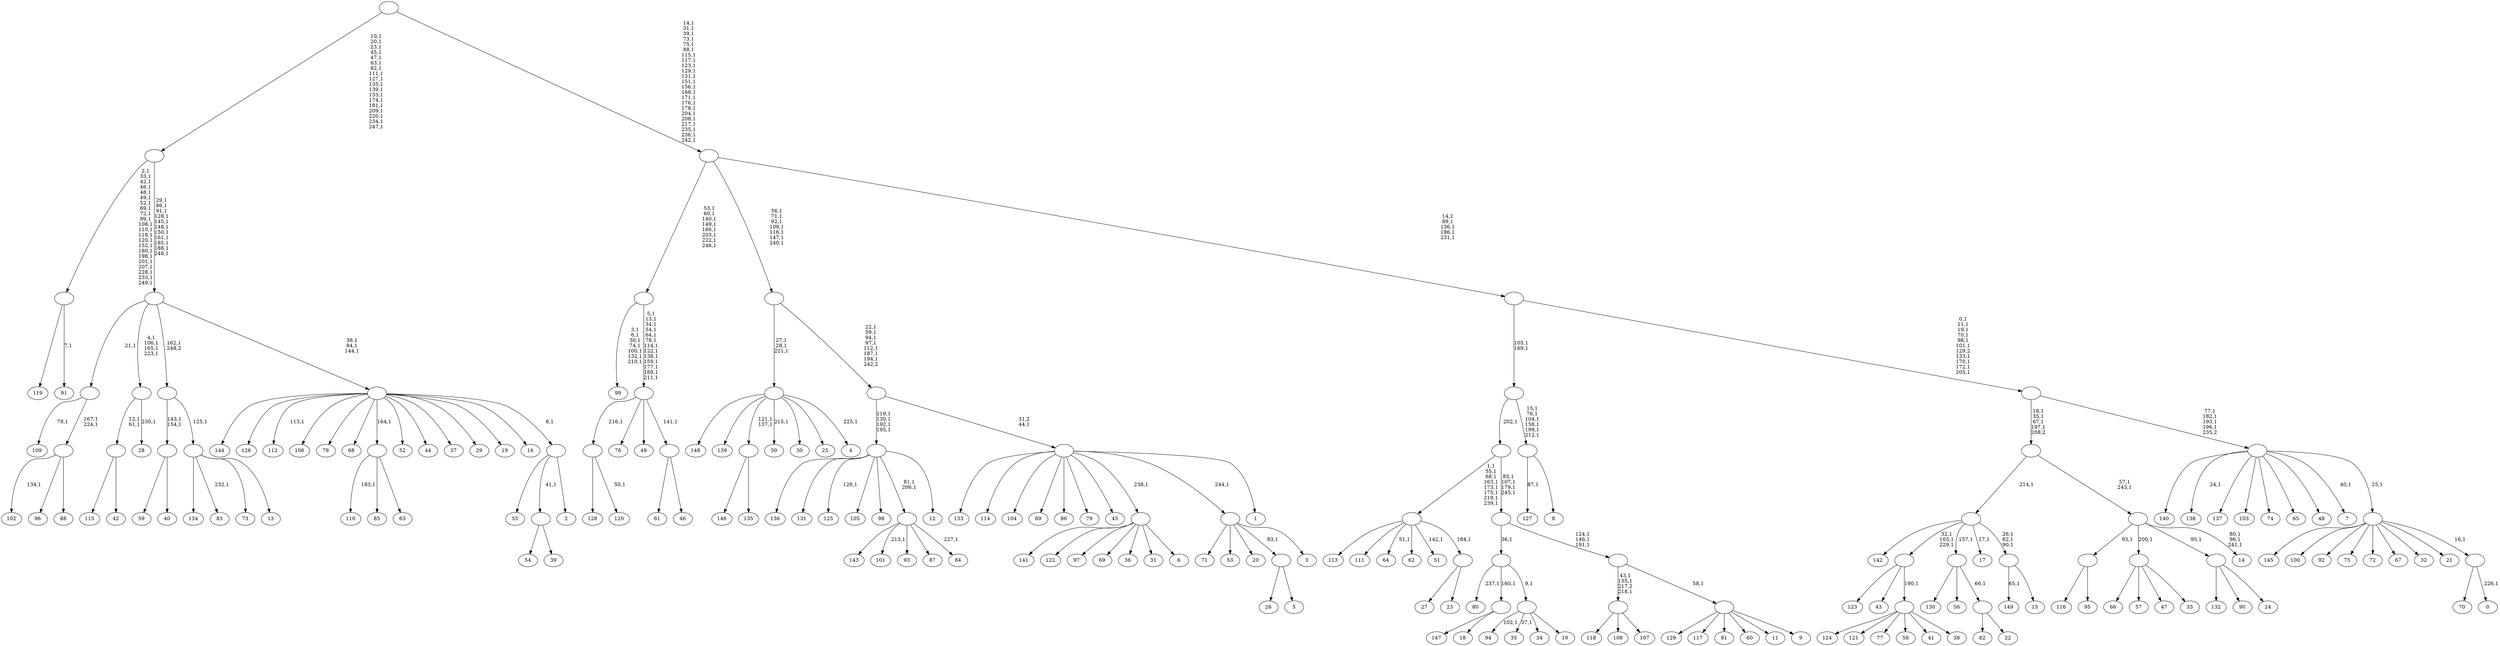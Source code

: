 digraph T {
	400 [label="149"]
	398 [label="148"]
	397 [label="147"]
	396 [label="146"]
	395 [label="145"]
	394 [label="144"]
	393 [label="143"]
	392 [label="142"]
	391 [label="141"]
	390 [label="140"]
	389 [label="139"]
	388 [label="138"]
	386 [label="137"]
	385 [label="136"]
	384 [label="135"]
	383 [label=""]
	381 [label="134"]
	380 [label="133"]
	379 [label="132"]
	378 [label="131"]
	377 [label="130"]
	376 [label="129"]
	375 [label="128"]
	374 [label="127"]
	372 [label="126"]
	371 [label="125"]
	369 [label="124"]
	368 [label="123"]
	367 [label="122"]
	366 [label="121"]
	365 [label="120"]
	363 [label=""]
	362 [label="119"]
	361 [label="118"]
	360 [label="117"]
	359 [label="116"]
	358 [label="115"]
	357 [label="114"]
	356 [label="113"]
	355 [label="112"]
	353 [label="111"]
	352 [label="110"]
	350 [label="109"]
	348 [label="108"]
	347 [label="107"]
	346 [label=""]
	343 [label="106"]
	342 [label="105"]
	341 [label="104"]
	340 [label="103"]
	339 [label="102"]
	337 [label="101"]
	335 [label="100"]
	334 [label="99"]
	326 [label="98"]
	325 [label="97"]
	324 [label="96"]
	323 [label="95"]
	322 [label=""]
	321 [label="94"]
	319 [label="93"]
	318 [label="92"]
	317 [label="91"]
	315 [label=""]
	293 [label="90"]
	292 [label="89"]
	291 [label="88"]
	290 [label=""]
	288 [label=""]
	287 [label="87"]
	286 [label="86"]
	285 [label="85"]
	284 [label="84"]
	282 [label=""]
	280 [label="83"]
	278 [label="82"]
	277 [label="81"]
	276 [label="80"]
	274 [label="79"]
	273 [label="78"]
	272 [label="77"]
	271 [label="76"]
	270 [label="75"]
	269 [label="74"]
	268 [label="73"]
	267 [label="72"]
	266 [label="71"]
	265 [label="70"]
	264 [label="69"]
	263 [label="68"]
	262 [label="67"]
	261 [label="66"]
	260 [label="65"]
	259 [label="64"]
	257 [label="63"]
	256 [label=""]
	255 [label="62"]
	254 [label="61"]
	253 [label="60"]
	252 [label="59"]
	251 [label="58"]
	250 [label="57"]
	249 [label="56"]
	248 [label="55"]
	247 [label="54"]
	246 [label="53"]
	245 [label="52"]
	244 [label="51"]
	242 [label="50"]
	240 [label="49"]
	239 [label="48"]
	238 [label="47"]
	237 [label="46"]
	236 [label=""]
	235 [label=""]
	222 [label=""]
	214 [label="45"]
	213 [label="44"]
	212 [label="43"]
	211 [label="42"]
	210 [label=""]
	208 [label="41"]
	207 [label="40"]
	206 [label=""]
	204 [label="39"]
	203 [label=""]
	202 [label="38"]
	201 [label=""]
	200 [label=""]
	197 [label="37"]
	196 [label="36"]
	195 [label="35"]
	193 [label="34"]
	192 [label="33"]
	191 [label=""]
	190 [label="32"]
	189 [label="31"]
	188 [label="30"]
	187 [label="29"]
	186 [label="28"]
	184 [label=""]
	180 [label="27"]
	179 [label="26"]
	178 [label="25"]
	177 [label="24"]
	176 [label=""]
	175 [label="23"]
	174 [label=""]
	173 [label=""]
	165 [label="22"]
	164 [label=""]
	163 [label=""]
	162 [label="21"]
	161 [label="20"]
	160 [label="19"]
	159 [label="18"]
	158 [label=""]
	157 [label="17"]
	155 [label="16"]
	154 [label="15"]
	153 [label=""]
	150 [label=""]
	149 [label="14"]
	145 [label=""]
	143 [label=""]
	139 [label="13"]
	138 [label=""]
	137 [label=""]
	136 [label="12"]
	135 [label=""]
	131 [label="11"]
	130 [label="10"]
	129 [label=""]
	128 [label=""]
	127 [label="9"]
	126 [label=""]
	125 [label=""]
	122 [label=""]
	118 [label=""]
	117 [label="8"]
	116 [label=""]
	110 [label=""]
	108 [label="7"]
	106 [label="6"]
	105 [label=""]
	104 [label="5"]
	103 [label=""]
	102 [label="4"]
	100 [label=""]
	97 [label="3"]
	96 [label=""]
	95 [label="2"]
	94 [label=""]
	93 [label=""]
	90 [label=""]
	79 [label=""]
	61 [label="1"]
	60 [label=""]
	59 [label=""]
	52 [label=""]
	45 [label="0"]
	43 [label=""]
	42 [label=""]
	41 [label=""]
	37 [label=""]
	27 [label=""]
	23 [label=""]
	0 [label=""]
	383 -> 396 [label=""]
	383 -> 384 [label=""]
	363 -> 365 [label="50,1"]
	363 -> 375 [label=""]
	346 -> 361 [label=""]
	346 -> 348 [label=""]
	346 -> 347 [label=""]
	322 -> 359 [label=""]
	322 -> 323 [label=""]
	315 -> 317 [label="7,1"]
	315 -> 362 [label=""]
	290 -> 339 [label="134,1"]
	290 -> 324 [label=""]
	290 -> 291 [label=""]
	288 -> 290 [label="167,1\n224,1"]
	288 -> 350 [label="79,1"]
	282 -> 284 [label="227,1"]
	282 -> 337 [label="213,1"]
	282 -> 393 [label=""]
	282 -> 319 [label=""]
	282 -> 287 [label=""]
	256 -> 352 [label="183,1"]
	256 -> 285 [label=""]
	256 -> 257 [label=""]
	236 -> 254 [label=""]
	236 -> 237 [label=""]
	235 -> 363 [label="216,1"]
	235 -> 271 [label=""]
	235 -> 240 [label=""]
	235 -> 236 [label="141,1"]
	222 -> 235 [label="5,1\n13,1\n34,1\n54,1\n64,1\n78,1\n114,1\n122,1\n138,1\n159,1\n177,1\n189,1\n211,1"]
	222 -> 334 [label="3,1\n6,1\n30,1\n74,1\n100,1\n132,1\n210,1"]
	210 -> 358 [label=""]
	210 -> 211 [label=""]
	206 -> 252 [label=""]
	206 -> 207 [label=""]
	203 -> 247 [label=""]
	203 -> 204 [label=""]
	201 -> 369 [label=""]
	201 -> 366 [label=""]
	201 -> 272 [label=""]
	201 -> 251 [label=""]
	201 -> 208 [label=""]
	201 -> 202 [label=""]
	200 -> 368 [label=""]
	200 -> 212 [label=""]
	200 -> 201 [label="190,1"]
	191 -> 261 [label=""]
	191 -> 250 [label=""]
	191 -> 238 [label=""]
	191 -> 192 [label=""]
	184 -> 186 [label="230,1"]
	184 -> 210 [label="12,1\n61,1"]
	176 -> 379 [label=""]
	176 -> 293 [label=""]
	176 -> 177 [label=""]
	174 -> 180 [label=""]
	174 -> 175 [label=""]
	173 -> 244 [label="142,1"]
	173 -> 259 [label="51,1"]
	173 -> 356 [label=""]
	173 -> 353 [label=""]
	173 -> 255 [label=""]
	173 -> 174 [label="184,1"]
	164 -> 278 [label=""]
	164 -> 165 [label=""]
	163 -> 377 [label=""]
	163 -> 249 [label=""]
	163 -> 164 [label="66,1"]
	158 -> 397 [label=""]
	158 -> 159 [label=""]
	153 -> 400 [label="65,1"]
	153 -> 154 [label=""]
	150 -> 153 [label="26,1\n62,1\n90,1"]
	150 -> 157 [label="17,1"]
	150 -> 200 [label="32,1\n103,1\n229,1"]
	150 -> 392 [label=""]
	150 -> 163 [label="157,1"]
	145 -> 149 [label="80,1\n96,1\n241,1"]
	145 -> 322 [label="93,1"]
	145 -> 191 [label="200,1"]
	145 -> 176 [label="95,1"]
	143 -> 145 [label="57,1\n243,1"]
	143 -> 150 [label="214,1"]
	138 -> 280 [label="232,1"]
	138 -> 381 [label=""]
	138 -> 268 [label=""]
	138 -> 139 [label=""]
	137 -> 206 [label="143,1\n154,1"]
	137 -> 138 [label="125,1"]
	135 -> 282 [label="81,1\n206,1"]
	135 -> 371 [label="126,1"]
	135 -> 385 [label=""]
	135 -> 378 [label=""]
	135 -> 342 [label=""]
	135 -> 326 [label=""]
	135 -> 136 [label=""]
	129 -> 195 [label="37,1"]
	129 -> 321 [label="102,1"]
	129 -> 193 [label=""]
	129 -> 130 [label=""]
	128 -> 276 [label="237,1"]
	128 -> 158 [label="160,1"]
	128 -> 129 [label="9,1"]
	126 -> 376 [label=""]
	126 -> 360 [label=""]
	126 -> 277 [label=""]
	126 -> 253 [label=""]
	126 -> 131 [label=""]
	126 -> 127 [label=""]
	125 -> 346 [label="43,1\n155,1\n217,2\n218,1"]
	125 -> 126 [label="58,1"]
	122 -> 125 [label="124,1\n146,1\n191,1"]
	122 -> 128 [label="36,1"]
	118 -> 122 [label="85,1\n107,1\n179,1\n245,1"]
	118 -> 173 [label="1,1\n55,1\n68,1\n163,1\n173,1\n175,1\n219,1\n239,1"]
	116 -> 374 [label="87,1"]
	116 -> 117 [label=""]
	110 -> 116 [label="15,1\n76,1\n104,1\n158,1\n199,1\n212,1"]
	110 -> 118 [label="202,1"]
	105 -> 391 [label=""]
	105 -> 367 [label=""]
	105 -> 325 [label=""]
	105 -> 264 [label=""]
	105 -> 196 [label=""]
	105 -> 189 [label=""]
	105 -> 106 [label=""]
	103 -> 179 [label=""]
	103 -> 104 [label=""]
	100 -> 102 [label="225,1"]
	100 -> 242 [label="215,1"]
	100 -> 383 [label="121,1\n137,1"]
	100 -> 398 [label=""]
	100 -> 389 [label=""]
	100 -> 188 [label=""]
	100 -> 178 [label=""]
	96 -> 266 [label=""]
	96 -> 246 [label=""]
	96 -> 161 [label=""]
	96 -> 103 [label="83,1"]
	96 -> 97 [label=""]
	94 -> 248 [label=""]
	94 -> 203 [label="41,1"]
	94 -> 95 [label=""]
	93 -> 355 [label="113,1"]
	93 -> 394 [label=""]
	93 -> 372 [label=""]
	93 -> 343 [label=""]
	93 -> 273 [label=""]
	93 -> 263 [label=""]
	93 -> 256 [label="164,1"]
	93 -> 245 [label=""]
	93 -> 213 [label=""]
	93 -> 197 [label=""]
	93 -> 187 [label=""]
	93 -> 160 [label=""]
	93 -> 155 [label=""]
	93 -> 94 [label="8,1"]
	90 -> 93 [label="38,1\n84,1\n144,1"]
	90 -> 184 [label="4,1\n106,1\n165,1\n223,1"]
	90 -> 288 [label="21,1"]
	90 -> 137 [label="162,1\n248,2"]
	79 -> 90 [label="29,1\n86,1\n91,1\n128,1\n145,1\n148,1\n150,1\n161,1\n185,1\n188,1\n248,1"]
	79 -> 315 [label="2,1\n33,1\n42,1\n46,1\n48,1\n49,1\n52,1\n69,1\n72,1\n99,1\n108,1\n110,1\n118,1\n120,1\n152,1\n180,1\n198,1\n201,1\n207,1\n228,1\n233,1\n249,1"]
	60 -> 380 [label=""]
	60 -> 357 [label=""]
	60 -> 341 [label=""]
	60 -> 292 [label=""]
	60 -> 286 [label=""]
	60 -> 274 [label=""]
	60 -> 214 [label=""]
	60 -> 105 [label="238,1"]
	60 -> 96 [label="244,1"]
	60 -> 61 [label=""]
	59 -> 135 [label="119,1\n130,1\n192,1\n195,1"]
	59 -> 60 [label="31,2\n44,1"]
	52 -> 59 [label="22,1\n59,1\n94,1\n97,1\n112,1\n187,1\n194,1\n242,2"]
	52 -> 100 [label="27,1\n28,1\n221,1"]
	43 -> 45 [label="226,1"]
	43 -> 265 [label=""]
	42 -> 395 [label=""]
	42 -> 335 [label=""]
	42 -> 318 [label=""]
	42 -> 270 [label=""]
	42 -> 267 [label=""]
	42 -> 262 [label=""]
	42 -> 190 [label=""]
	42 -> 162 [label=""]
	42 -> 43 [label="16,1"]
	41 -> 108 [label="40,1"]
	41 -> 388 [label="24,1"]
	41 -> 390 [label=""]
	41 -> 386 [label=""]
	41 -> 340 [label=""]
	41 -> 269 [label=""]
	41 -> 260 [label=""]
	41 -> 239 [label=""]
	41 -> 42 [label="25,1"]
	37 -> 41 [label="77,1\n182,1\n193,1\n196,1\n235,2"]
	37 -> 143 [label="18,1\n35,1\n67,1\n197,1\n208,2"]
	27 -> 37 [label="0,1\n11,1\n19,1\n70,1\n98,1\n101,1\n129,2\n133,1\n170,1\n172,1\n205,1"]
	27 -> 110 [label="105,1\n169,1"]
	23 -> 27 [label="14,2\n89,1\n136,1\n186,1\n231,1"]
	23 -> 52 [label="56,1\n71,1\n92,1\n109,1\n116,1\n147,1\n240,1"]
	23 -> 222 [label="53,1\n60,1\n140,1\n149,1\n166,1\n203,1\n222,1\n246,1"]
	0 -> 23 [label="14,1\n31,1\n39,1\n73,1\n75,1\n88,1\n115,1\n117,1\n123,1\n129,1\n131,1\n151,1\n156,1\n168,1\n171,1\n176,1\n178,1\n204,1\n208,1\n217,1\n235,1\n236,1\n242,1"]
	0 -> 79 [label="10,1\n20,1\n23,1\n45,1\n47,1\n63,1\n82,1\n111,1\n127,1\n135,1\n139,1\n153,1\n174,1\n181,1\n209,1\n220,1\n234,1\n247,1"]
}
